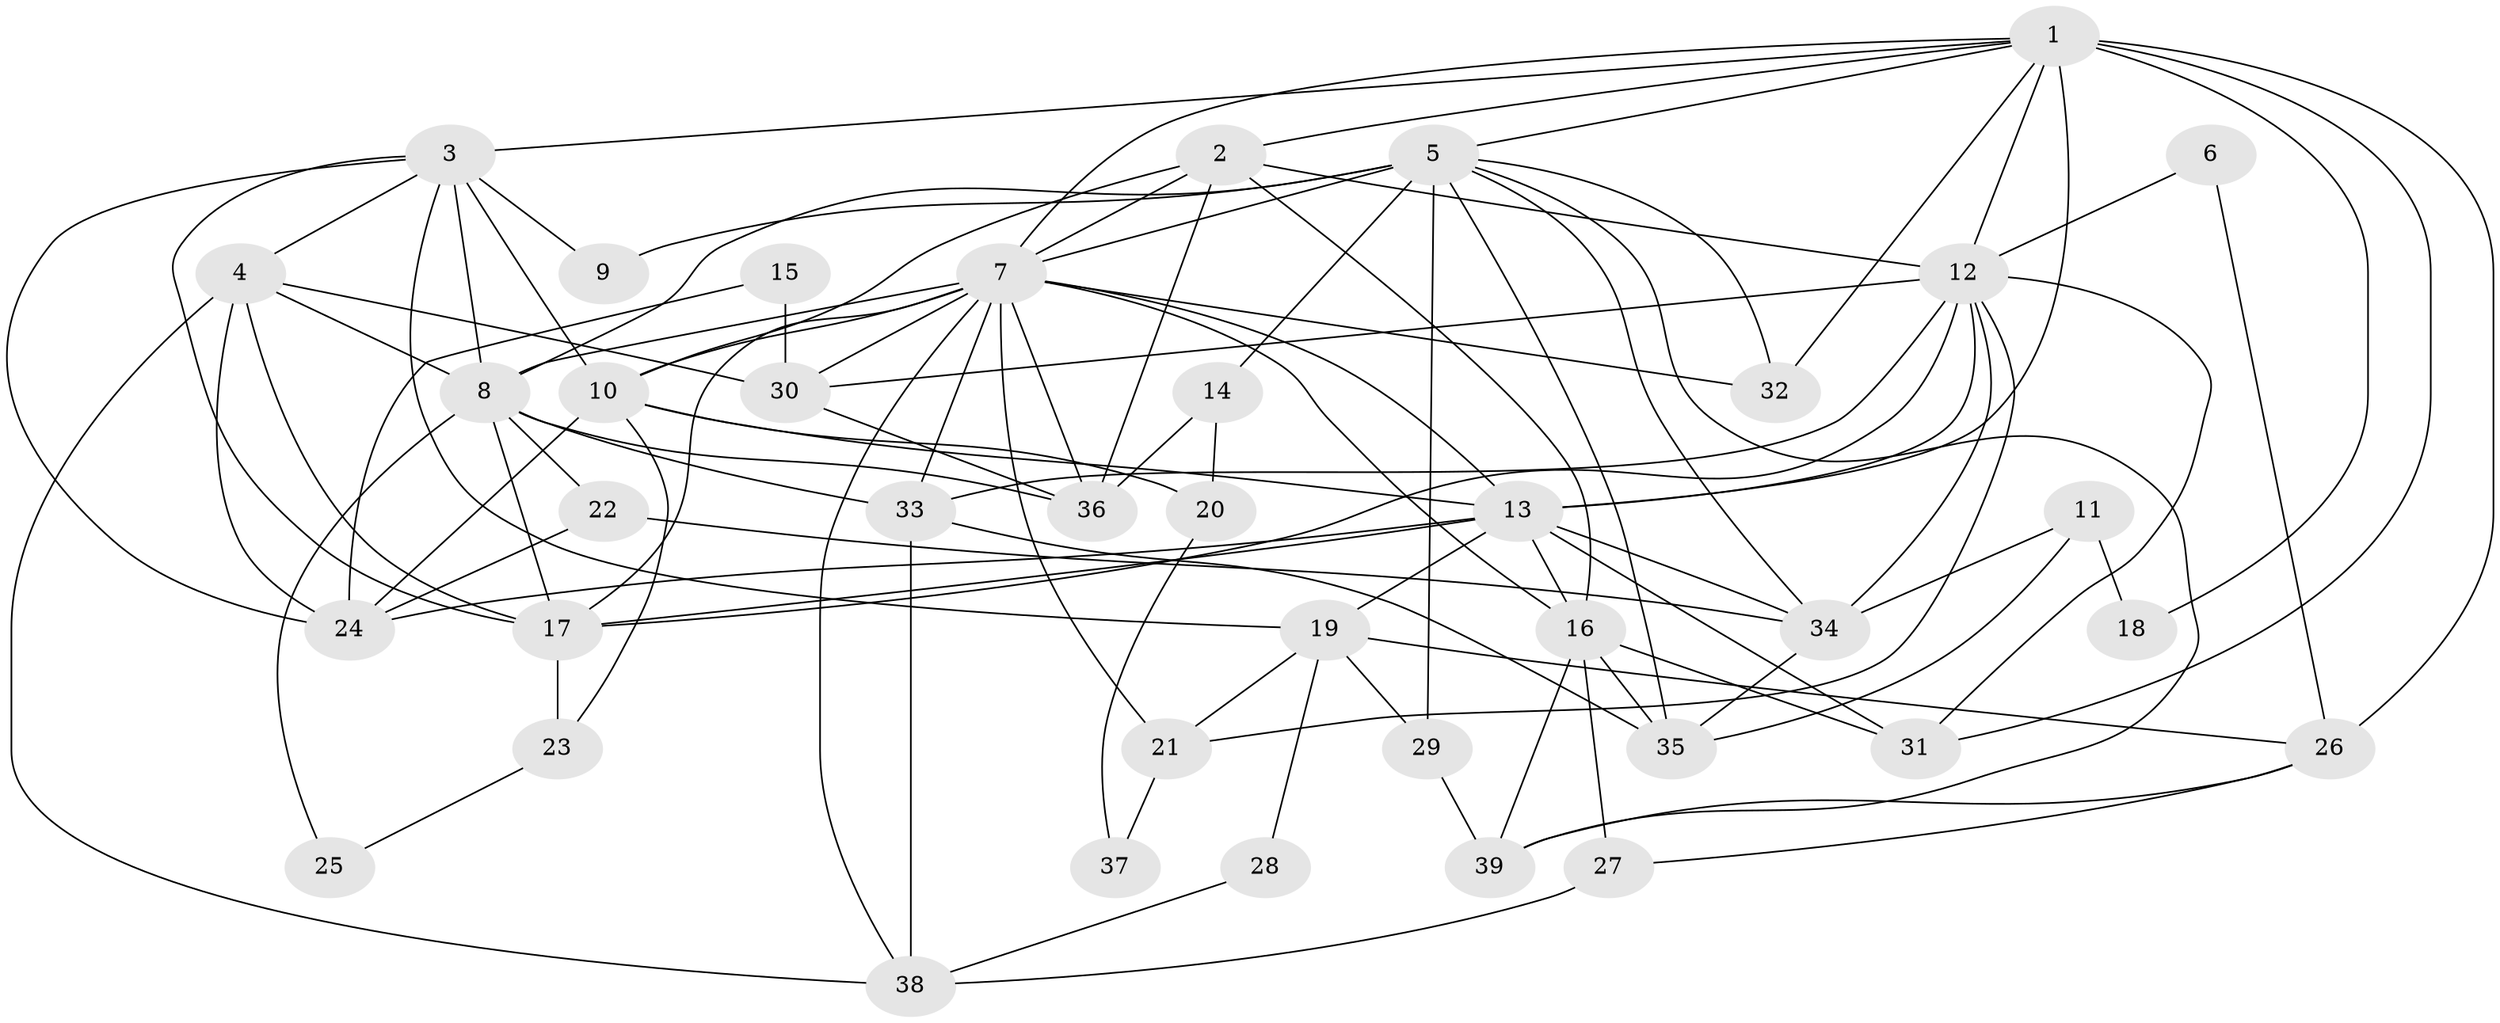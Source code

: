// original degree distribution, {2: 0.12987012987012986, 4: 0.2727272727272727, 5: 0.18181818181818182, 3: 0.2597402597402597, 6: 0.12987012987012986, 7: 0.025974025974025976}
// Generated by graph-tools (version 1.1) at 2025/36/03/09/25 02:36:15]
// undirected, 39 vertices, 101 edges
graph export_dot {
graph [start="1"]
  node [color=gray90,style=filled];
  1;
  2;
  3;
  4;
  5;
  6;
  7;
  8;
  9;
  10;
  11;
  12;
  13;
  14;
  15;
  16;
  17;
  18;
  19;
  20;
  21;
  22;
  23;
  24;
  25;
  26;
  27;
  28;
  29;
  30;
  31;
  32;
  33;
  34;
  35;
  36;
  37;
  38;
  39;
  1 -- 2 [weight=1.0];
  1 -- 3 [weight=1.0];
  1 -- 5 [weight=1.0];
  1 -- 7 [weight=1.0];
  1 -- 12 [weight=1.0];
  1 -- 13 [weight=3.0];
  1 -- 18 [weight=1.0];
  1 -- 26 [weight=2.0];
  1 -- 31 [weight=1.0];
  1 -- 32 [weight=1.0];
  2 -- 7 [weight=1.0];
  2 -- 10 [weight=1.0];
  2 -- 12 [weight=1.0];
  2 -- 16 [weight=1.0];
  2 -- 36 [weight=1.0];
  3 -- 4 [weight=1.0];
  3 -- 8 [weight=2.0];
  3 -- 9 [weight=2.0];
  3 -- 10 [weight=1.0];
  3 -- 17 [weight=1.0];
  3 -- 19 [weight=1.0];
  3 -- 24 [weight=1.0];
  4 -- 8 [weight=1.0];
  4 -- 17 [weight=1.0];
  4 -- 24 [weight=1.0];
  4 -- 30 [weight=1.0];
  4 -- 38 [weight=1.0];
  5 -- 7 [weight=1.0];
  5 -- 8 [weight=1.0];
  5 -- 9 [weight=1.0];
  5 -- 14 [weight=2.0];
  5 -- 29 [weight=1.0];
  5 -- 32 [weight=1.0];
  5 -- 34 [weight=1.0];
  5 -- 35 [weight=1.0];
  5 -- 39 [weight=1.0];
  6 -- 12 [weight=1.0];
  6 -- 26 [weight=1.0];
  7 -- 8 [weight=1.0];
  7 -- 10 [weight=1.0];
  7 -- 13 [weight=1.0];
  7 -- 16 [weight=1.0];
  7 -- 17 [weight=1.0];
  7 -- 21 [weight=3.0];
  7 -- 30 [weight=2.0];
  7 -- 32 [weight=1.0];
  7 -- 33 [weight=1.0];
  7 -- 36 [weight=2.0];
  7 -- 38 [weight=1.0];
  8 -- 17 [weight=1.0];
  8 -- 22 [weight=1.0];
  8 -- 25 [weight=1.0];
  8 -- 33 [weight=1.0];
  8 -- 36 [weight=1.0];
  10 -- 13 [weight=2.0];
  10 -- 20 [weight=1.0];
  10 -- 23 [weight=1.0];
  10 -- 24 [weight=1.0];
  11 -- 18 [weight=1.0];
  11 -- 34 [weight=1.0];
  11 -- 35 [weight=1.0];
  12 -- 13 [weight=1.0];
  12 -- 17 [weight=1.0];
  12 -- 21 [weight=1.0];
  12 -- 30 [weight=2.0];
  12 -- 31 [weight=1.0];
  12 -- 33 [weight=1.0];
  12 -- 34 [weight=1.0];
  13 -- 16 [weight=1.0];
  13 -- 17 [weight=1.0];
  13 -- 19 [weight=1.0];
  13 -- 24 [weight=1.0];
  13 -- 31 [weight=1.0];
  13 -- 34 [weight=1.0];
  14 -- 20 [weight=1.0];
  14 -- 36 [weight=1.0];
  15 -- 24 [weight=1.0];
  15 -- 30 [weight=1.0];
  16 -- 27 [weight=2.0];
  16 -- 31 [weight=1.0];
  16 -- 35 [weight=1.0];
  16 -- 39 [weight=1.0];
  17 -- 23 [weight=1.0];
  19 -- 21 [weight=1.0];
  19 -- 26 [weight=1.0];
  19 -- 28 [weight=1.0];
  19 -- 29 [weight=1.0];
  20 -- 37 [weight=1.0];
  21 -- 37 [weight=1.0];
  22 -- 24 [weight=1.0];
  22 -- 34 [weight=1.0];
  23 -- 25 [weight=1.0];
  26 -- 27 [weight=1.0];
  26 -- 39 [weight=1.0];
  27 -- 38 [weight=1.0];
  28 -- 38 [weight=1.0];
  29 -- 39 [weight=1.0];
  30 -- 36 [weight=1.0];
  33 -- 35 [weight=1.0];
  33 -- 38 [weight=1.0];
  34 -- 35 [weight=1.0];
}
